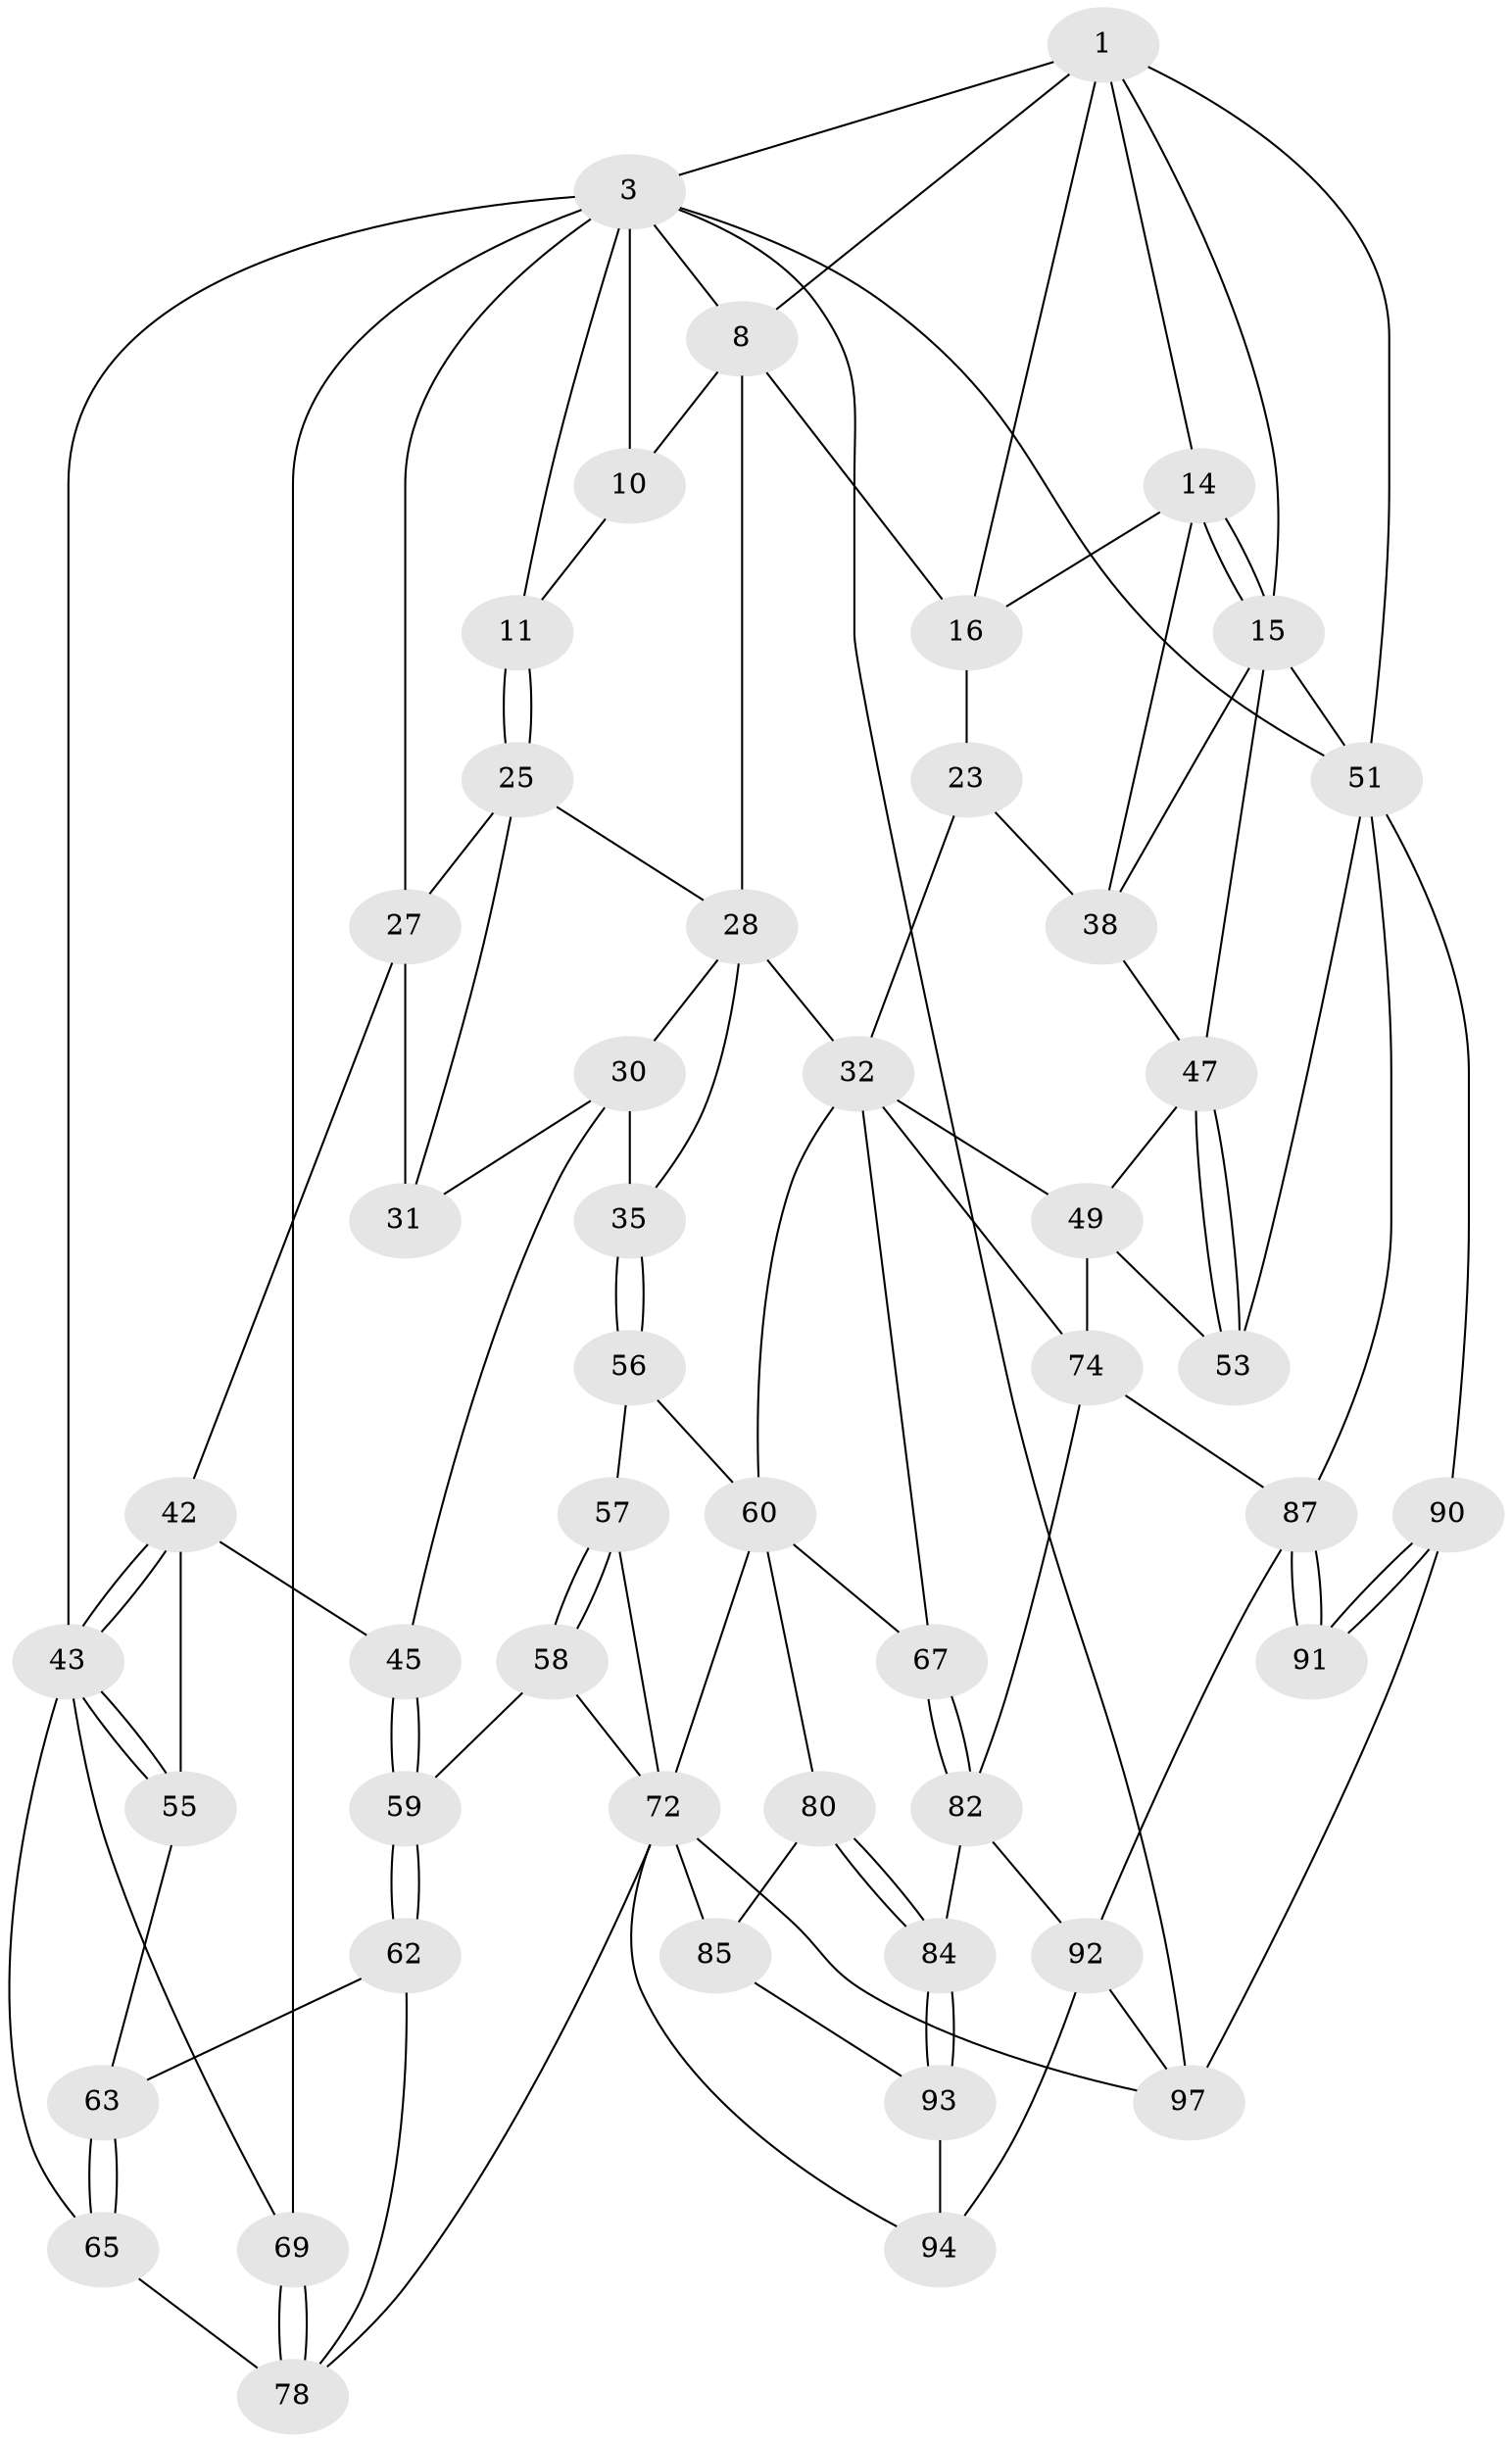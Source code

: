 // original degree distribution, {3: 0.02040816326530612, 6: 0.23469387755102042, 4: 0.25510204081632654, 5: 0.4897959183673469}
// Generated by graph-tools (version 1.1) at 2025/16/03/09/25 04:16:47]
// undirected, 49 vertices, 111 edges
graph export_dot {
graph [start="1"]
  node [color=gray90,style=filled];
  1 [pos="+0.6583090272751658+0",super="+2+7"];
  3 [pos="+0+0",super="+70+19+4"];
  8 [pos="+0.5183400861604757+0.20632724606283875",super="+18+9"];
  10 [pos="+0.45518791997187935+0.15137717250335567"];
  11 [pos="+0.24755334023707007+0.16317155499441116"];
  14 [pos="+0.8624770714952923+0.16384132561914497",super="+21"];
  15 [pos="+1+0",super="+40"];
  16 [pos="+0.6652549350923787+0.2233983047017016",super="+22+17"];
  23 [pos="+0.7165498690376614+0.3939163607403263",super="+24"];
  25 [pos="+0.25276176545044116+0.19459047596808124",super="+26"];
  27 [pos="+0.10393991004326407+0.31474062971007793",super="+37"];
  28 [pos="+0.46589374385870125+0.27400414364496645",super="+34+29"];
  30 [pos="+0.3010058563912348+0.36310226763737863",super="+36"];
  31 [pos="+0.24949374271501124+0.3322436726282247"];
  32 [pos="+0.5402903707665596+0.49654297287381527",super="+50+33"];
  35 [pos="+0.3695572960467396+0.4883774968202702"];
  38 [pos="+0.8445178710455883+0.35238958753001787",super="+39"];
  42 [pos="+0.14630226236182198+0.4543572768761812",super="+46"];
  43 [pos="+0+0.3657203059349707",super="+44"];
  45 [pos="+0.1748054626477547+0.5135963615671878"];
  47 [pos="+0.935842383252208+0.6149716148609272",super="+48"];
  49 [pos="+0.7184245609530965+0.5136760484015589",super="+73"];
  51 [pos="+1+0.6860391179373376",super="+54+52"];
  53 [pos="+0.9716054003311678+0.6498841147694926"];
  55 [pos="+0.11306360947386129+0.5443727223208554"];
  56 [pos="+0.34552460256590545+0.5812914665407092"];
  57 [pos="+0.2809308083073179+0.6442993117386333"];
  58 [pos="+0.23728467367195347+0.6478753569449226"];
  59 [pos="+0.2099746028447704+0.6252889687532475"];
  60 [pos="+0.48420395381666886+0.6760839386117868",super="+68+61"];
  62 [pos="+0.14070061190443162+0.6830324285131432"];
  63 [pos="+0.10334553833449077+0.5551072816770899"];
  65 [pos="+0+0.6622092774274361"];
  67 [pos="+0.5878819486673443+0.7173988408724324"];
  69 [pos="+0+1"];
  72 [pos="+0.29856031882992495+0.6702730801554289",super="+76"];
  74 [pos="+0.7732627223062577+0.794530237909937",super="+75"];
  78 [pos="+0.17099775573735496+0.8074960523786132",super="+79"];
  80 [pos="+0.49148798157904094+0.8340585042971556",super="+81"];
  82 [pos="+0.6478269491763253+0.8078557045421859",super="+83"];
  84 [pos="+0.49517740120331155+0.8542389831010057"];
  85 [pos="+0.3274068948200462+0.801074580625686"];
  87 [pos="+0.9385401320542405+0.791608793259736",super="+88"];
  90 [pos="+1+1"];
  91 [pos="+1+1"];
  92 [pos="+0.586074981512286+0.9850114062147808",super="+96"];
  93 [pos="+0.43966035399530873+0.8717697486345024"];
  94 [pos="+0.42545037395793944+0.8849745890906828"];
  97 [pos="+0.2902492095927461+1",super="+98"];
  1 -- 3;
  1 -- 15;
  1 -- 8;
  1 -- 16;
  1 -- 14;
  1 -- 51;
  3 -- 97;
  3 -- 69;
  3 -- 43;
  3 -- 51;
  3 -- 8;
  3 -- 27;
  3 -- 10;
  3 -- 11;
  8 -- 28;
  8 -- 10;
  8 -- 16;
  10 -- 11;
  11 -- 25;
  11 -- 25;
  14 -- 15;
  14 -- 15;
  14 -- 16;
  14 -- 38;
  15 -- 51;
  15 -- 47;
  15 -- 38;
  16 -- 23 [weight=2];
  23 -- 38;
  23 -- 32;
  25 -- 27;
  25 -- 31;
  25 -- 28;
  27 -- 42;
  27 -- 31;
  28 -- 35;
  28 -- 32;
  28 -- 30;
  30 -- 31;
  30 -- 35;
  30 -- 45;
  32 -- 49;
  32 -- 67;
  32 -- 60;
  32 -- 74;
  35 -- 56;
  35 -- 56;
  38 -- 47;
  42 -- 43;
  42 -- 43;
  42 -- 45;
  42 -- 55;
  43 -- 55;
  43 -- 55;
  43 -- 65;
  43 -- 69;
  45 -- 59;
  45 -- 59;
  47 -- 53;
  47 -- 53;
  47 -- 49;
  49 -- 74;
  49 -- 53;
  51 -- 90;
  51 -- 53;
  51 -- 87;
  55 -- 63;
  56 -- 57;
  56 -- 60;
  57 -- 58;
  57 -- 58;
  57 -- 72;
  58 -- 59;
  58 -- 72;
  59 -- 62;
  59 -- 62;
  60 -- 80 [weight=2];
  60 -- 67;
  60 -- 72;
  62 -- 63;
  62 -- 78;
  63 -- 65;
  63 -- 65;
  65 -- 78;
  67 -- 82;
  67 -- 82;
  69 -- 78;
  69 -- 78;
  72 -- 97;
  72 -- 85;
  72 -- 94;
  72 -- 78;
  74 -- 87;
  74 -- 82;
  80 -- 84;
  80 -- 84;
  80 -- 85;
  82 -- 84;
  82 -- 92;
  84 -- 93;
  84 -- 93;
  85 -- 93;
  87 -- 91 [weight=2];
  87 -- 91;
  87 -- 92;
  90 -- 91;
  90 -- 91;
  90 -- 97;
  92 -- 97;
  92 -- 94;
  93 -- 94;
}
